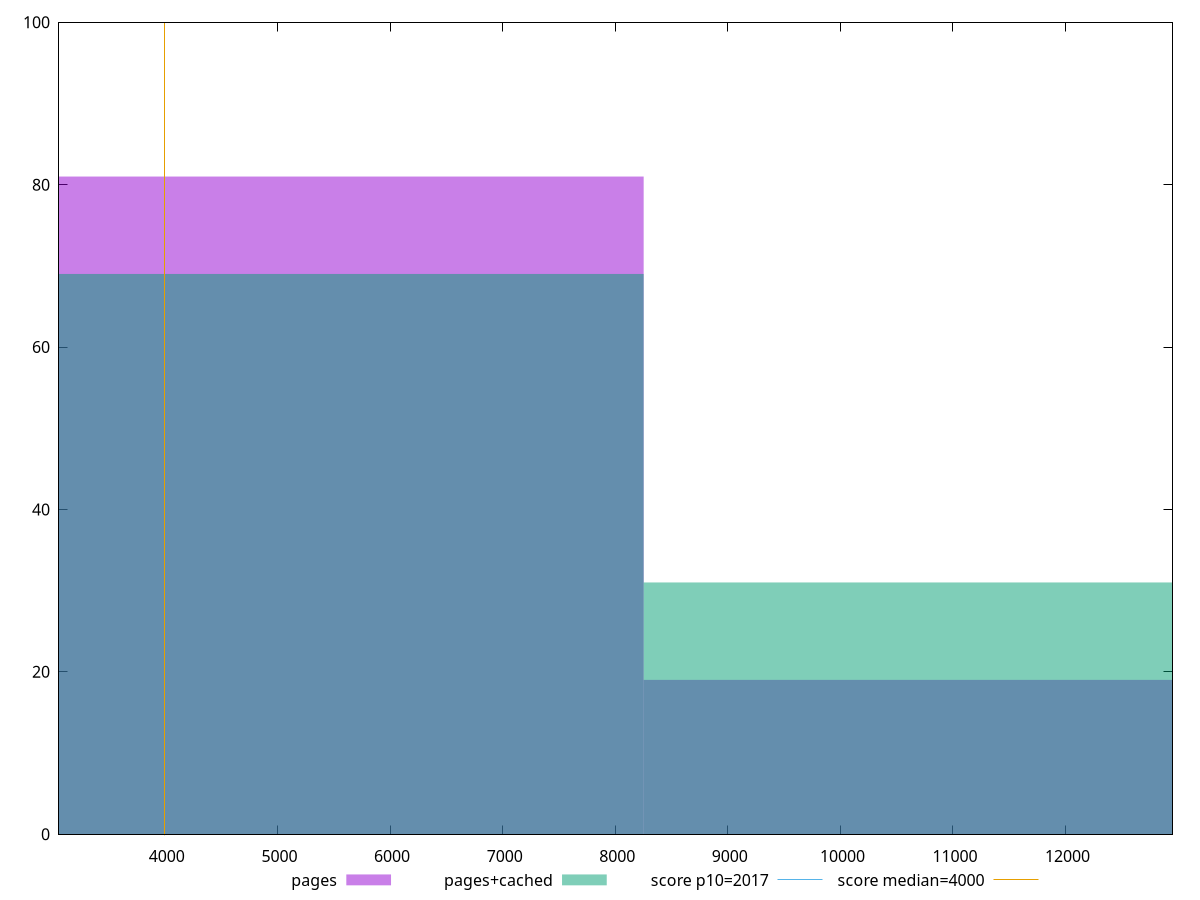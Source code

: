 reset

$pages <<EOF
5501.732152893593 81
11003.464305787185 19
EOF

$pagesCached <<EOF
5501.732152893593 69
11003.464305787185 31
EOF

set key outside below
set boxwidth 5501.732152893593
set xrange [3059.628:12949.835999999992]
set yrange [0:100]
set trange [0:100]
set style fill transparent solid 0.5 noborder

set parametric
set terminal svg size 640, 500 enhanced background rgb 'white'
set output "report_00013_2021-02-09T12-04-24.940Z/mainthread-work-breakdown/comparison/histogram/0_vs_1.svg"

plot $pages title "pages" with boxes, \
     $pagesCached title "pages+cached" with boxes, \
     2017,t title "score p10=2017", \
     4000,t title "score median=4000"

reset
